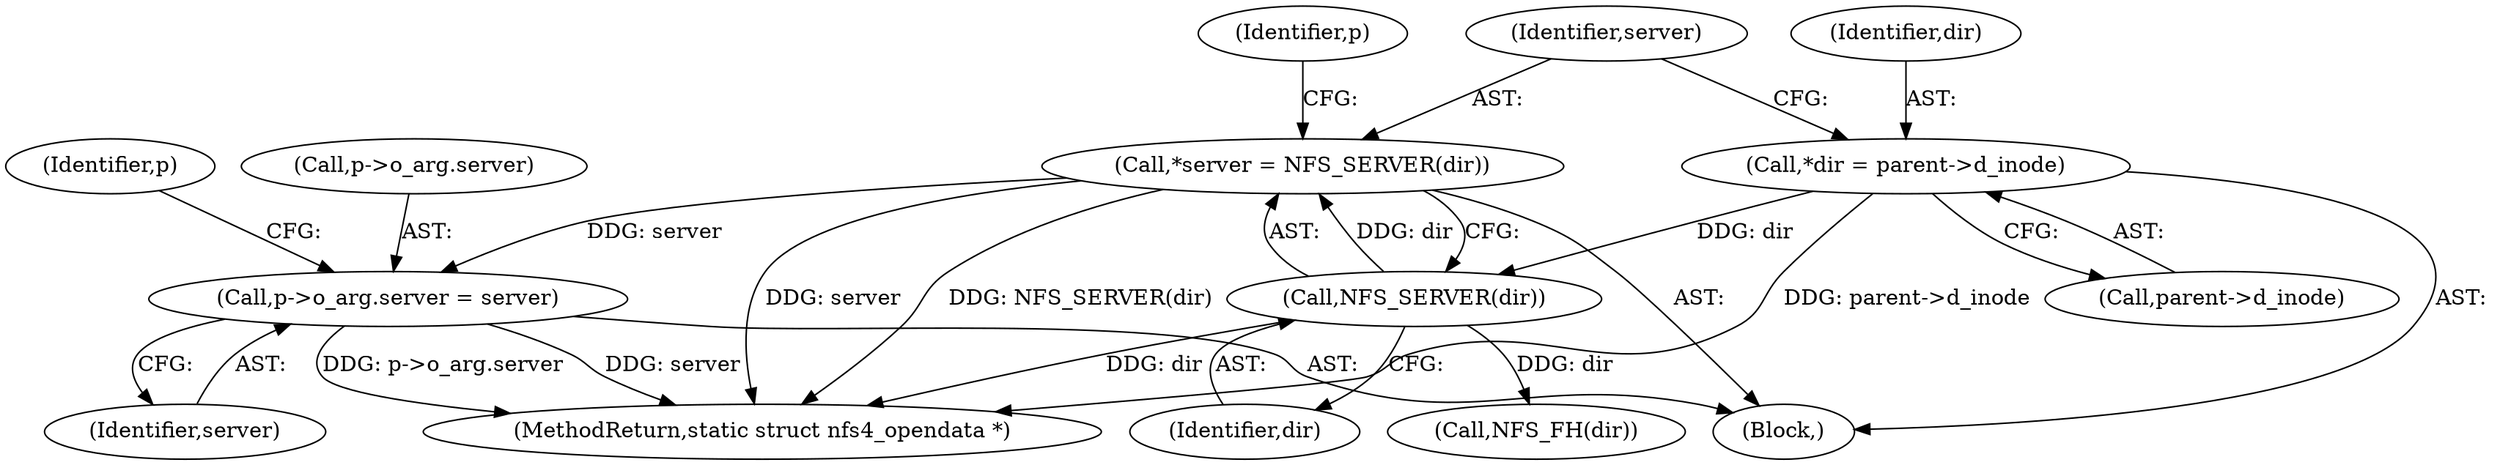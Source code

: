 digraph "0_linux_dc0b027dfadfcb8a5504f7d8052754bf8d501ab9_17@pointer" {
"1000244" [label="(Call,p->o_arg.server = server)"];
"1000120" [label="(Call,*server = NFS_SERVER(dir))"];
"1000122" [label="(Call,NFS_SERVER(dir))"];
"1000114" [label="(Call,*dir = parent->d_inode)"];
"1000105" [label="(Block,)"];
"1000244" [label="(Call,p->o_arg.server = server)"];
"1000123" [label="(Identifier,dir)"];
"1000254" [label="(Identifier,p)"];
"1000122" [label="(Call,NFS_SERVER(dir))"];
"1000114" [label="(Call,*dir = parent->d_inode)"];
"1000378" [label="(MethodReturn,static struct nfs4_opendata *)"];
"1000115" [label="(Identifier,dir)"];
"1000198" [label="(Call,NFS_FH(dir))"];
"1000245" [label="(Call,p->o_arg.server)"];
"1000250" [label="(Identifier,server)"];
"1000120" [label="(Call,*server = NFS_SERVER(dir))"];
"1000121" [label="(Identifier,server)"];
"1000116" [label="(Call,parent->d_inode)"];
"1000126" [label="(Identifier,p)"];
"1000244" -> "1000105"  [label="AST: "];
"1000244" -> "1000250"  [label="CFG: "];
"1000245" -> "1000244"  [label="AST: "];
"1000250" -> "1000244"  [label="AST: "];
"1000254" -> "1000244"  [label="CFG: "];
"1000244" -> "1000378"  [label="DDG: server"];
"1000244" -> "1000378"  [label="DDG: p->o_arg.server"];
"1000120" -> "1000244"  [label="DDG: server"];
"1000120" -> "1000105"  [label="AST: "];
"1000120" -> "1000122"  [label="CFG: "];
"1000121" -> "1000120"  [label="AST: "];
"1000122" -> "1000120"  [label="AST: "];
"1000126" -> "1000120"  [label="CFG: "];
"1000120" -> "1000378"  [label="DDG: server"];
"1000120" -> "1000378"  [label="DDG: NFS_SERVER(dir)"];
"1000122" -> "1000120"  [label="DDG: dir"];
"1000122" -> "1000123"  [label="CFG: "];
"1000123" -> "1000122"  [label="AST: "];
"1000122" -> "1000378"  [label="DDG: dir"];
"1000114" -> "1000122"  [label="DDG: dir"];
"1000122" -> "1000198"  [label="DDG: dir"];
"1000114" -> "1000105"  [label="AST: "];
"1000114" -> "1000116"  [label="CFG: "];
"1000115" -> "1000114"  [label="AST: "];
"1000116" -> "1000114"  [label="AST: "];
"1000121" -> "1000114"  [label="CFG: "];
"1000114" -> "1000378"  [label="DDG: parent->d_inode"];
}

